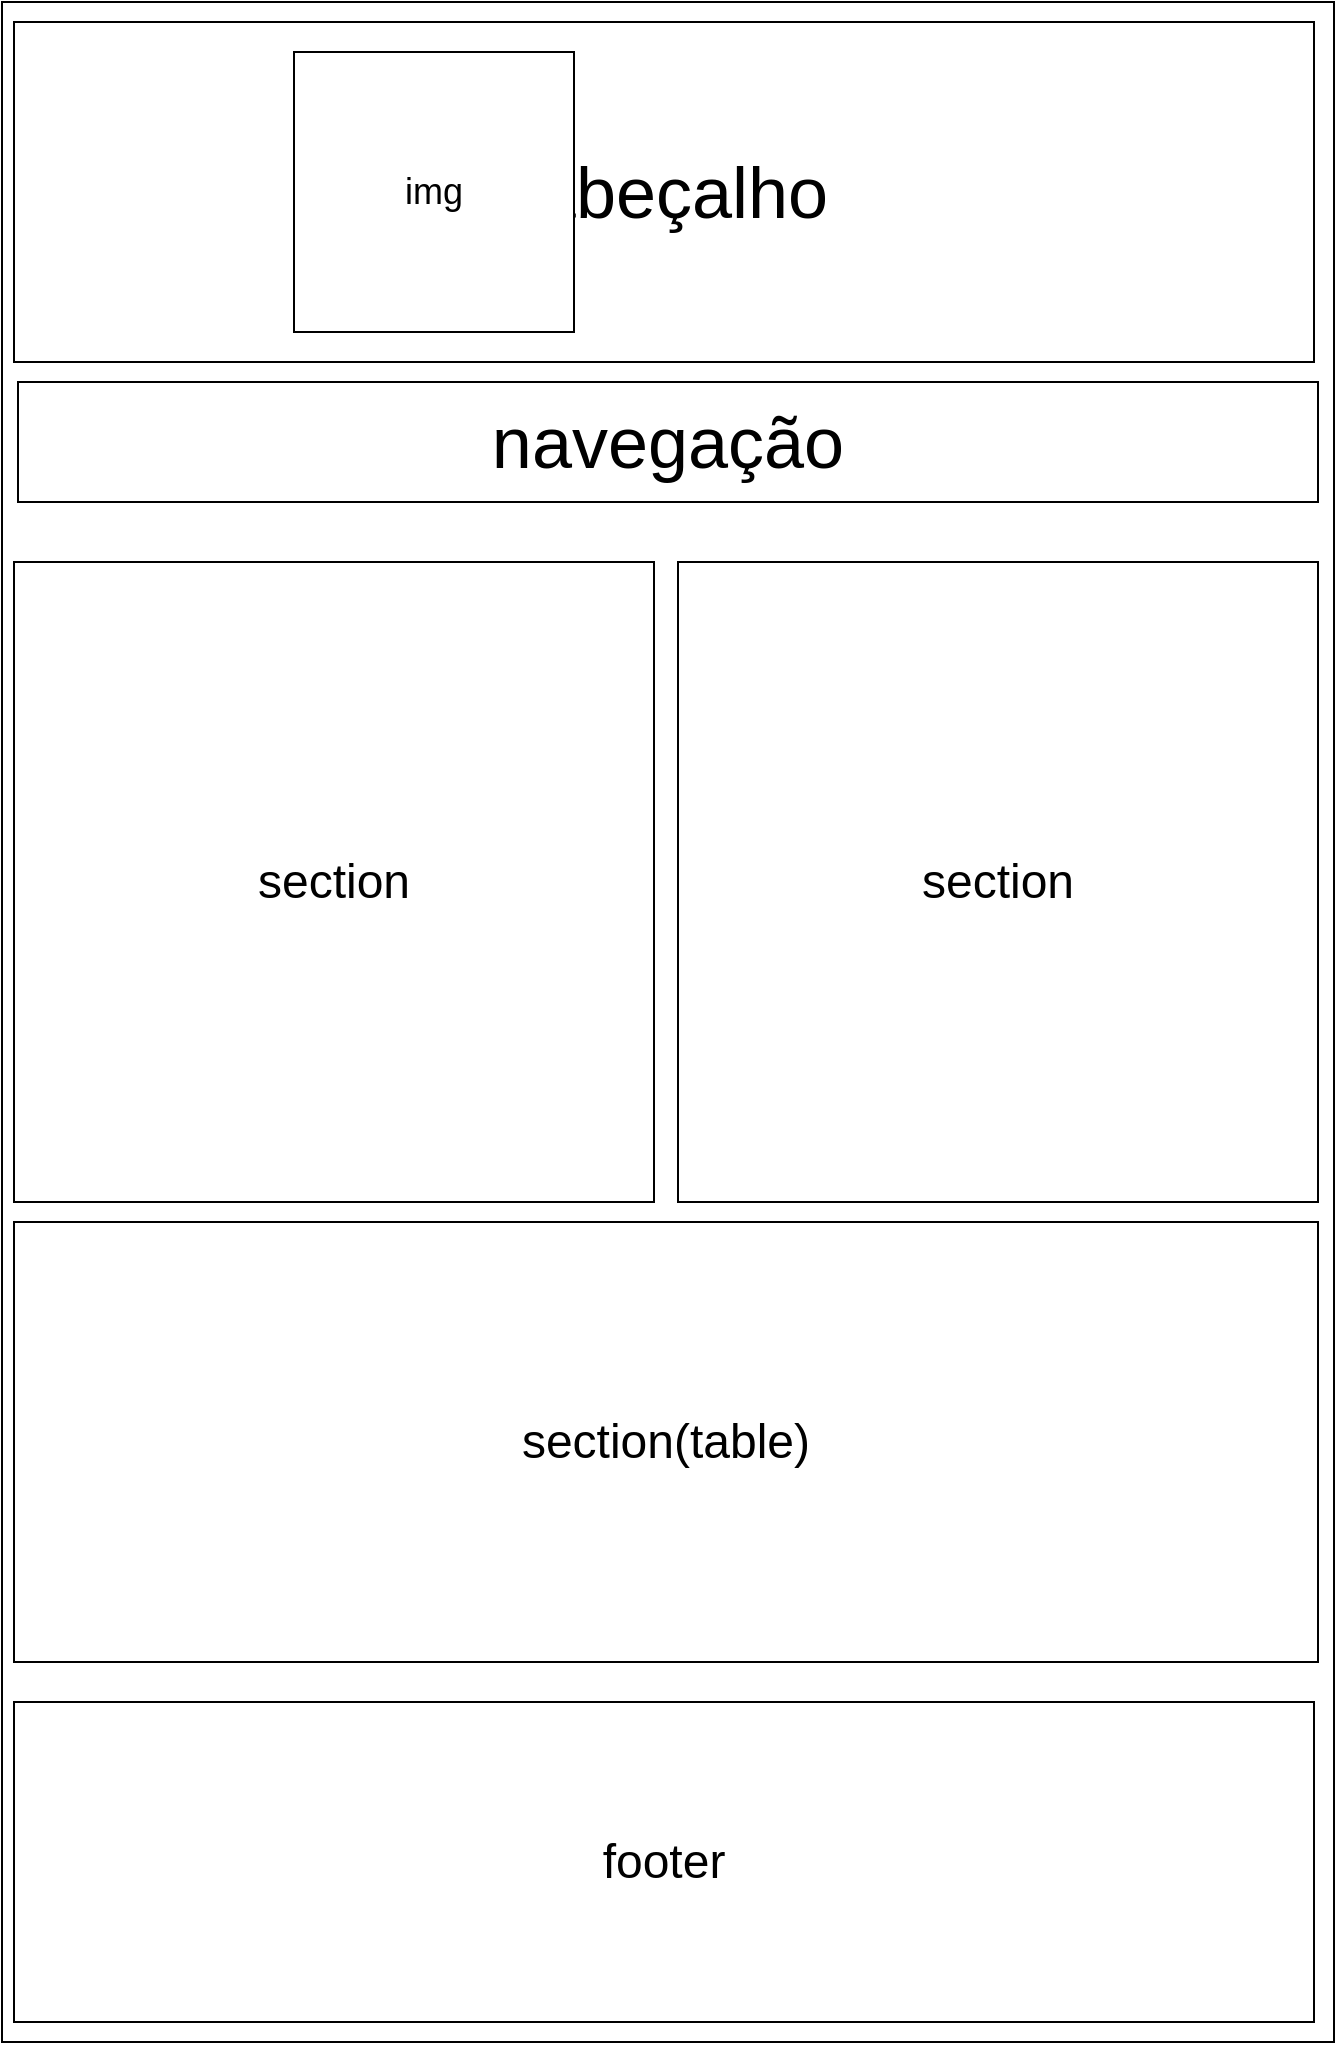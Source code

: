 <mxfile version="24.2.8" type="device">
  <diagram id="fxq8hR0ZbnoxlboQnMFl" name="Página-1">
    <mxGraphModel dx="838" dy="906" grid="1" gridSize="10" guides="1" tooltips="1" connect="1" arrows="1" fold="1" page="1" pageScale="1" pageWidth="827" pageHeight="1169" math="0" shadow="0">
      <root>
        <mxCell id="0" />
        <mxCell id="1" parent="0" />
        <mxCell id="DNFvch2I2mW5e_N4Om_m-2" value="" style="rounded=0;whiteSpace=wrap;html=1;" vertex="1" parent="1">
          <mxGeometry x="84" y="30" width="666" height="1020" as="geometry" />
        </mxCell>
        <mxCell id="DNFvch2I2mW5e_N4Om_m-3" value="&lt;font style=&quot;vertical-align: inherit;&quot;&gt;&lt;font style=&quot;vertical-align: inherit;&quot;&gt;&lt;font style=&quot;vertical-align: inherit;&quot;&gt;&lt;font style=&quot;vertical-align: inherit; font-size: 36px;&quot;&gt;cabeçalho&lt;/font&gt;&lt;/font&gt;&lt;/font&gt;&lt;/font&gt;" style="rounded=0;whiteSpace=wrap;html=1;" vertex="1" parent="1">
          <mxGeometry x="90" y="40" width="650" height="170" as="geometry" />
        </mxCell>
        <mxCell id="DNFvch2I2mW5e_N4Om_m-4" value="&lt;font style=&quot;vertical-align: inherit;&quot;&gt;&lt;font style=&quot;vertical-align: inherit;&quot;&gt;&lt;font style=&quot;vertical-align: inherit;&quot;&gt;&lt;font style=&quot;vertical-align: inherit; font-size: 36px;&quot;&gt;navegação&lt;/font&gt;&lt;/font&gt;&lt;/font&gt;&lt;/font&gt;" style="rounded=0;whiteSpace=wrap;html=1;" vertex="1" parent="1">
          <mxGeometry x="92" y="220" width="650" height="60" as="geometry" />
        </mxCell>
        <mxCell id="DNFvch2I2mW5e_N4Om_m-5" value="&lt;font style=&quot;font-size: 24px;&quot;&gt;section&lt;/font&gt;" style="whiteSpace=wrap;html=1;aspect=fixed;" vertex="1" parent="1">
          <mxGeometry x="90" y="310" width="320" height="320" as="geometry" />
        </mxCell>
        <mxCell id="DNFvch2I2mW5e_N4Om_m-6" value="&lt;span style=&quot;font-size: 24px;&quot;&gt;section&lt;/span&gt;" style="whiteSpace=wrap;html=1;aspect=fixed;" vertex="1" parent="1">
          <mxGeometry x="422" y="310" width="320" height="320" as="geometry" />
        </mxCell>
        <mxCell id="DNFvch2I2mW5e_N4Om_m-7" value="&lt;font style=&quot;font-size: 24px;&quot;&gt;footer&lt;/font&gt;" style="rounded=0;whiteSpace=wrap;html=1;" vertex="1" parent="1">
          <mxGeometry x="90" y="880" width="650" height="160" as="geometry" />
        </mxCell>
        <mxCell id="DNFvch2I2mW5e_N4Om_m-8" value="&lt;font style=&quot;font-size: 24px;&quot;&gt;section(table)&lt;/font&gt;" style="rounded=0;whiteSpace=wrap;html=1;" vertex="1" parent="1">
          <mxGeometry x="90" y="640" width="652" height="220" as="geometry" />
        </mxCell>
        <mxCell id="DNFvch2I2mW5e_N4Om_m-10" value="&lt;font style=&quot;font-size: 18px;&quot;&gt;img&lt;/font&gt;" style="whiteSpace=wrap;html=1;aspect=fixed;" vertex="1" parent="1">
          <mxGeometry x="230" y="55" width="140" height="140" as="geometry" />
        </mxCell>
      </root>
    </mxGraphModel>
  </diagram>
</mxfile>
